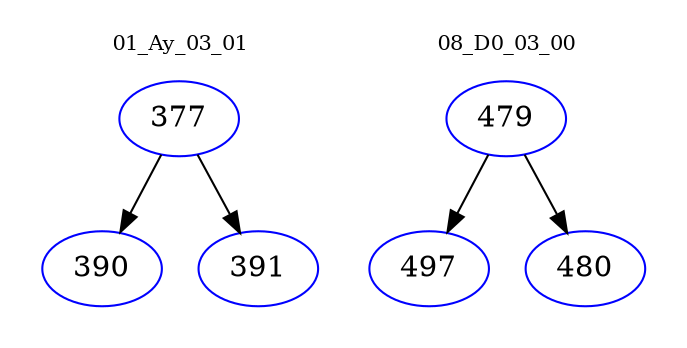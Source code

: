 digraph{
subgraph cluster_0 {
color = white
label = "01_Ay_03_01";
fontsize=10;
T0_377 [label="377", color="blue"]
T0_377 -> T0_390 [color="black"]
T0_390 [label="390", color="blue"]
T0_377 -> T0_391 [color="black"]
T0_391 [label="391", color="blue"]
}
subgraph cluster_1 {
color = white
label = "08_D0_03_00";
fontsize=10;
T1_479 [label="479", color="blue"]
T1_479 -> T1_497 [color="black"]
T1_497 [label="497", color="blue"]
T1_479 -> T1_480 [color="black"]
T1_480 [label="480", color="blue"]
}
}
